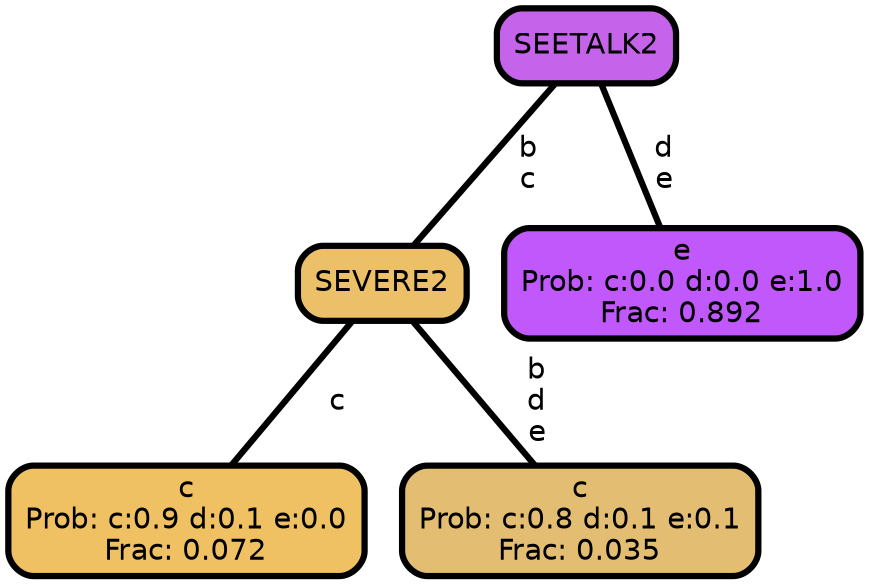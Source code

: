 graph Tree {
node [shape=box, style="filled, rounded",color="black",penwidth="3",fontcolor="black",                 fontname=helvetica] ;
graph [ranksep="0 equally", splines=straight,                 bgcolor=transparent, dpi=200] ;
edge [fontname=helvetica, color=black] ;
0 [label="c
Prob: c:0.9 d:0.1 e:0.0
Frac: 0.072", fillcolor="#f0c163"] ;
1 [label="SEVERE2", fillcolor="#ecc068"] ;
2 [label="c
Prob: c:0.8 d:0.1 e:0.1
Frac: 0.035", fillcolor="#e3be72"] ;
3 [label="SEETALK2", fillcolor="#c563eb"] ;
4 [label="e
Prob: c:0.0 d:0.0 e:1.0
Frac: 0.892", fillcolor="#c158fb"] ;
1 -- 0 [label=" c",penwidth=3] ;
1 -- 2 [label=" b\n d\n e",penwidth=3] ;
3 -- 1 [label=" b\n c",penwidth=3] ;
3 -- 4 [label=" d\n e",penwidth=3] ;
{rank = same;}}